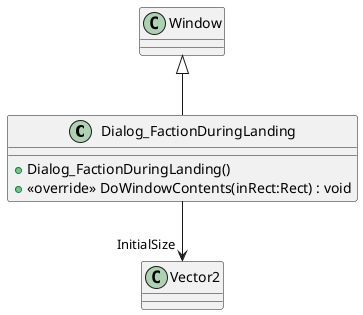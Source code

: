 @startuml
class Dialog_FactionDuringLanding {
    + Dialog_FactionDuringLanding()
    + <<override>> DoWindowContents(inRect:Rect) : void
}
Window <|-- Dialog_FactionDuringLanding
Dialog_FactionDuringLanding --> "InitialSize" Vector2
@enduml
